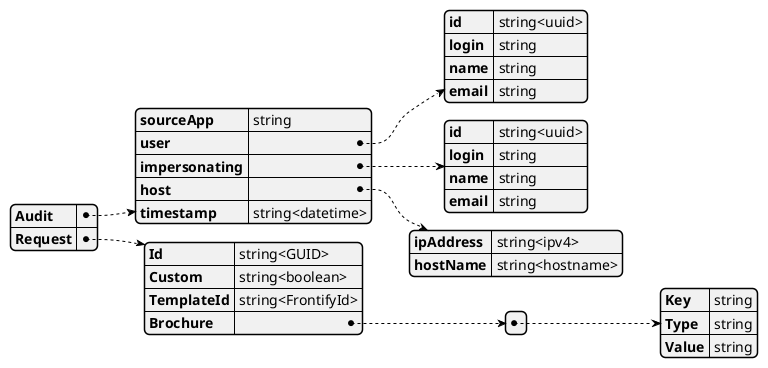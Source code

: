 @startjson
{
    "Audit": {
        "sourceApp": "string",
        "user": {
            "id" : "string<uuid>",
            "login": "string",
            "name": "string",
            "email": "string"
        },
        "impersonating": {
            "id" : "string<uuid>",
            "login": "string",
            "name": "string",
            "email": "string"
        },
        "host":{
            "ipAddress":"string<ipv4>",
            "hostName":"string<hostname>"
        },
        "timestamp": "string<datetime>"
    },
    "Request" : {
        "Id": "string<GUID>",
        "Custom" : "string<boolean>",
        "TemplateId": "string<FrontifyId>",
        "Brochure": [
            { 
              "Key": "string",
              "Type": "string",
              "Value": "string"
            }
        ]
    }
}

@endjson